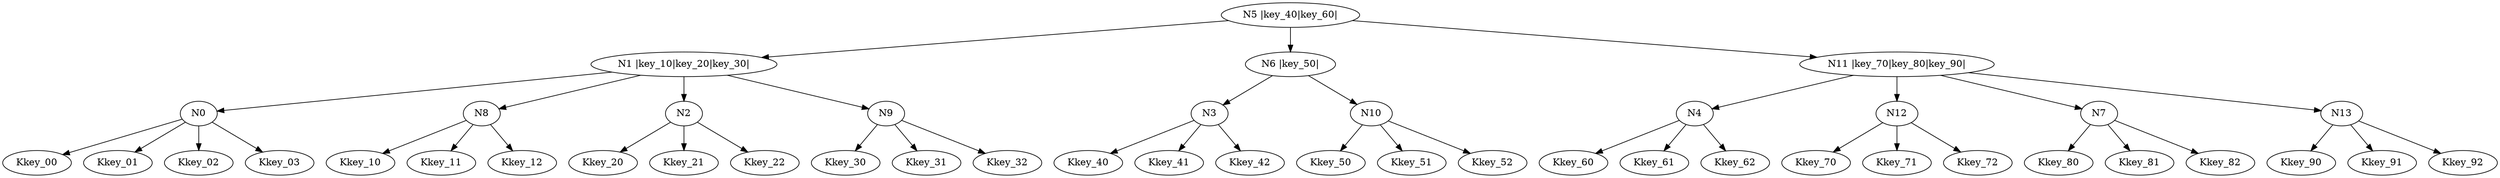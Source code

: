 digraph G {
N5[label="N5 |key_40|key_60|"]N5 -> N1;
N1[label="N1 |key_10|key_20|key_30|"]N1 -> N0;
N0 -> Kkey_00;
N0 -> Kkey_01;
N0 -> Kkey_02;
N0 -> Kkey_03;
N1 -> N8;
N8 -> Kkey_10;
N8 -> Kkey_11;
N8 -> Kkey_12;
N1 -> N2;
N2 -> Kkey_20;
N2 -> Kkey_21;
N2 -> Kkey_22;
N1 -> N9;
N9 -> Kkey_30;
N9 -> Kkey_31;
N9 -> Kkey_32;
N5 -> N6;
N6[label="N6 |key_50|"]N6 -> N3;
N3 -> Kkey_40;
N3 -> Kkey_41;
N3 -> Kkey_42;
N6 -> N10;
N10 -> Kkey_50;
N10 -> Kkey_51;
N10 -> Kkey_52;
N5 -> N11;
N11[label="N11 |key_70|key_80|key_90|"]N11 -> N4;
N4 -> Kkey_60;
N4 -> Kkey_61;
N4 -> Kkey_62;
N11 -> N12;
N12 -> Kkey_70;
N12 -> Kkey_71;
N12 -> Kkey_72;
N11 -> N7;
N7 -> Kkey_80;
N7 -> Kkey_81;
N7 -> Kkey_82;
N11 -> N13;
N13 -> Kkey_90;
N13 -> Kkey_91;
N13 -> Kkey_92;
}
